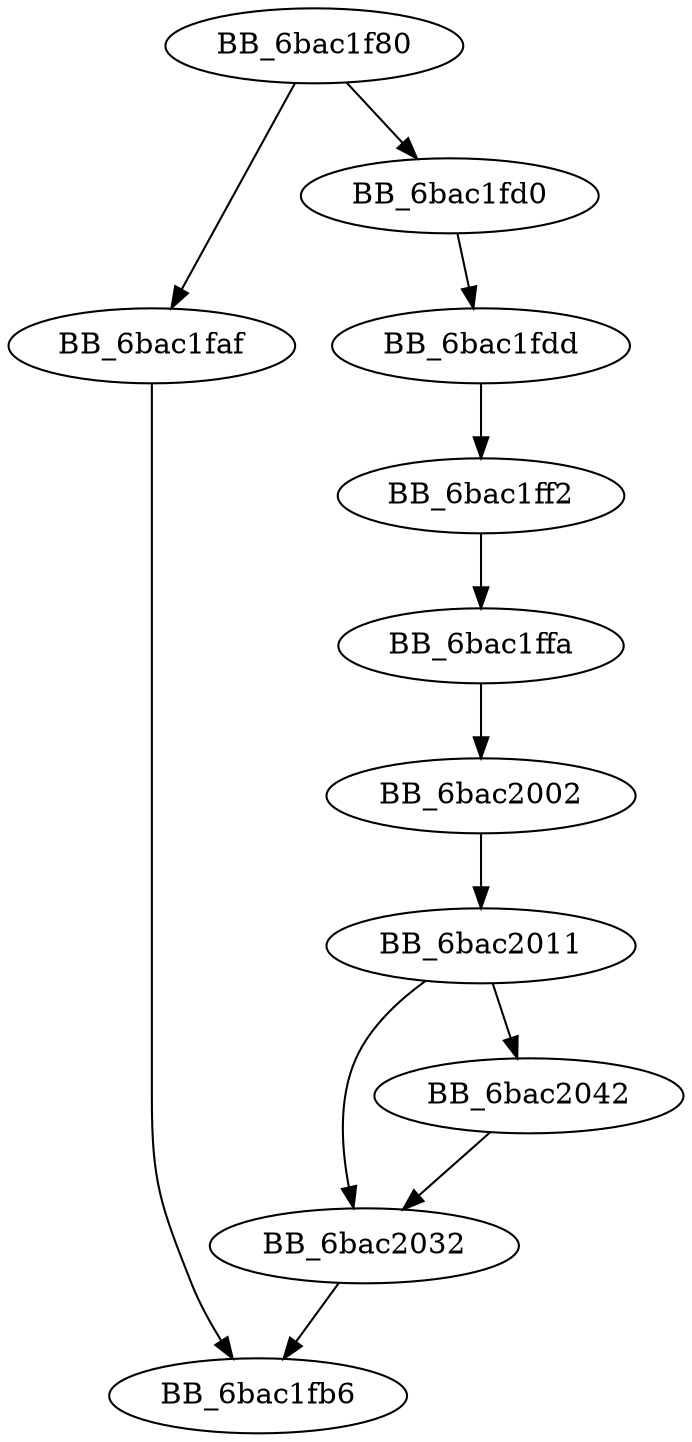 DiGraph sub_6BAC1F80{
BB_6bac1f80->BB_6bac1faf
BB_6bac1f80->BB_6bac1fd0
BB_6bac1faf->BB_6bac1fb6
BB_6bac1fd0->BB_6bac1fdd
BB_6bac1fdd->BB_6bac1ff2
BB_6bac1ff2->BB_6bac1ffa
BB_6bac1ffa->BB_6bac2002
BB_6bac2002->BB_6bac2011
BB_6bac2011->BB_6bac2032
BB_6bac2011->BB_6bac2042
BB_6bac2032->BB_6bac1fb6
BB_6bac2042->BB_6bac2032
}
